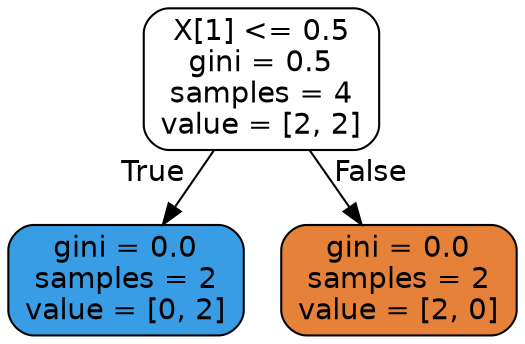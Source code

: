 digraph Tree {
node [shape=box, style="filled, rounded", color="black", fontname=helvetica] ;
edge [fontname=helvetica] ;
0 [label="X[1] <= 0.5\ngini = 0.5\nsamples = 4\nvalue = [2, 2]", fillcolor="#ffffff"] ;
1 [label="gini = 0.0\nsamples = 2\nvalue = [0, 2]", fillcolor="#399de5"] ;
0 -> 1 [labeldistance=2.5, labelangle=45, headlabel="True"] ;
2 [label="gini = 0.0\nsamples = 2\nvalue = [2, 0]", fillcolor="#e58139"] ;
0 -> 2 [labeldistance=2.5, labelangle=-45, headlabel="False"] ;
}